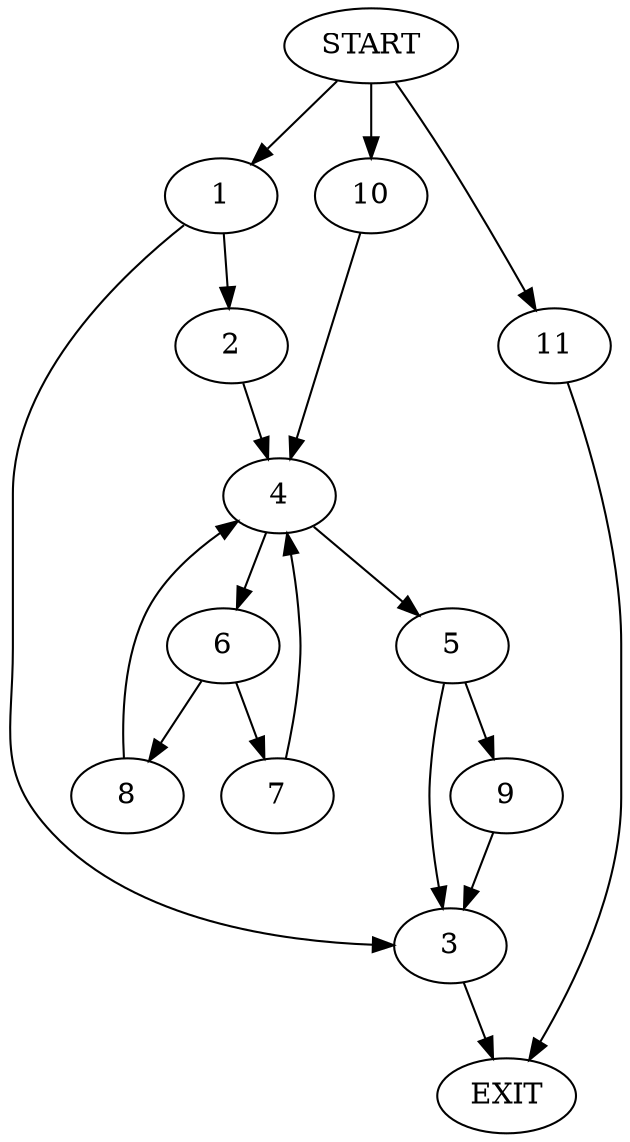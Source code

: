 digraph {
0 [label="START"]
12 [label="EXIT"]
0 -> 1
1 -> 2
1 -> 3
2 -> 4
3 -> 12
4 -> 5
4 -> 6
6 -> 7
6 -> 8
5 -> 9
5 -> 3
8 -> 4
7 -> 4
0 -> 10
10 -> 4
9 -> 3
0 -> 11
11 -> 12
}
